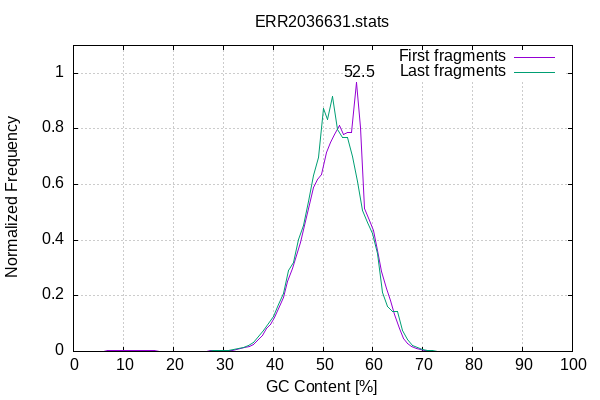 
            set terminal png size 600,400 truecolor
            set output "ERR2036631-gc-content.png"
            set grid xtics ytics y2tics back lc rgb "#cccccc"
            set title "ERR2036631.stats" noenhanced
            set ylabel "Normalized Frequency"
            set xlabel "GC Content [%]"
            set yrange [0:1.1]
            set label sprintf("%.1f",52.51) at 52.51,1 front offset 1,0
            plot '-' smooth csplines with lines lc 1 title 'First fragments' , '-' smooth csplines with lines lc 2 title 'Last fragments'
        0	0.000160
0	0.000158
1	0.000216
1	0.000372
2	0.000535
2	0.000617
3	0.000801
3	0.001002
4	0.001089
4	0.001283
5	0.001402
5	0.001516
6	0.001632
6	0.001696
7	0.001830
7	0.001835
8	0.001941
8	0.002017
9	0.002023
9	0.002060
10	0.002043
10	0.002063
11	0.002093
11	0.002094
12	0.002076
12	0.002047
13	0.002060
13	0.002071
14	0.002060
14	0.002109
15	0.002069
15	0.002068
16	0.002007
16	0.001851
17	0.001830
17	0.001768
18	0.001693
18	0.001658
19	0.001620
19	0.001538
20	0.001493
20	0.001435
21	0.001443
21	0.001387
22	0.001292
22	0.001261
23	0.001260
23	0.001246
24	0.001209
24	0.001238
25	0.001363
25	0.001339
26	0.001498
26	0.001574
27	0.001553
27	0.001843
28	0.001941
28	0.002000
29	0.002200
29	0.002216
30	0.002422
30	0.002808
31	0.003068
31	0.003457
32	0.004541
32	0.005267
33	0.006987
33	0.009076
34	0.010250
34	0.012295
35	0.013813
35	0.019298
36	0.023150
36	0.024724
37	0.035453
37	0.049459
38	0.055584
38	0.069986
39	0.088511
39	0.091724
40	0.104737
40	0.112341
41	0.142096
41	0.165321
42	0.171427
42	0.210732
43	0.248267
43	0.260937
44	0.306022
44	0.313062
45	0.346280
45	0.382275
46	0.390620
46	0.454852
47	0.504496
47	0.513620
48	0.558271
48	0.612138
49	0.618419
50	0.645531
50	0.650003
51	0.730806
51	0.754834
52	0.747687
52	0.768339
53	0.817123
53	0.814285
54	0.781944
54	0.781504
55	0.782164
55	0.790017
56	0.788637
56	0.837592
57	1.000000
57	0.960094
58	0.677148
58	0.525088
59	0.508996
59	0.447632
60	0.441362
60	0.439030
61	0.368266
61	0.354002
62	0.311743
62	0.230890
63	0.222486
63	0.199799
64	0.164704
64	0.149767
65	0.102215
65	0.092812
66	0.064292
66	0.039081
67	0.035235
67	0.024390
68	0.016746
68	0.015045
69	0.010693
69	0.006594
70	0.006202
70	0.003784
71	0.003226
71	0.002164
72	0.001306
72	0.001099
73	0.000762
73	0.000569
74	0.000517
74	0.000415
75	0.000337
75	0.000261
76	0.000205
76	0.000172
77	0.000124
77	0.000083
78	0.000060
78	0.000054
79	0.000042
79	0.000035
80	0.000022
80	0.000014
81	0.000010
81	0.000006
82	0.000004
82	0.000003
83	0.000004
85	0.000002
end
0	0.000405
0	0.000447
1	0.000458
1	0.000478
2	0.000536
2	0.000551
3	0.000532
3	0.000505
4	0.000503
4	0.000513
5	0.000529
5	0.000493
6	0.000521
6	0.000520
7	0.000464
7	0.000485
8	0.000476
8	0.000466
9	0.000500
9	0.000503
10	0.000498
10	0.000494
11	0.000480
11	0.000475
12	0.000468
12	0.000457
13	0.000506
13	0.000530
14	0.000493
14	0.000500
15	0.000462
15	0.000538
16	0.000535
16	0.000508
17	0.000488
17	0.000472
18	0.000476
18	0.000547
19	0.000574
19	0.000517
20	0.000519
20	0.000533
21	0.000557
21	0.000595
22	0.000590
22	0.000625
23	0.000646
23	0.000700
24	0.000742
24	0.000779
25	0.001026
25	0.001051
26	0.001344
26	0.001586
27	0.001565
27	0.001773
28	0.002113
28	0.002162
29	0.002471
29	0.002599
30	0.003067
30	0.003389
31	0.003610
31	0.004206
32	0.005973
32	0.006712
33	0.009642
33	0.012858
34	0.013909
34	0.017904
35	0.019188
35	0.025566
36	0.031860
36	0.033358
37	0.047127
37	0.061343
38	0.065340
38	0.083130
39	0.099961
39	0.104499
40	0.123912
40	0.127972
41	0.157232
41	0.182826
42	0.188632
42	0.230233
43	0.287228
43	0.294709
44	0.314758
44	0.326112
45	0.385313
45	0.417448
46	0.424423
46	0.478028
47	0.531312
47	0.544648
48	0.597249
48	0.670964
49	0.696522
50	0.856217
50	0.890102
51	0.860222
51	0.810914
52	0.829879
52	1.000000
53	0.800815
53	0.792713
54	0.743728
54	0.793374
55	0.794836
55	0.746807
56	0.740571
56	0.663290
57	0.617009
57	0.608507
58	0.530266
58	0.481105
59	0.473569
59	0.453469
60	0.450711
60	0.398940
61	0.364235
61	0.341795
62	0.240024
62	0.184510
63	0.175603
63	0.148257
64	0.142566
64	0.142927
65	0.147623
65	0.138069
66	0.095412
66	0.056962
67	0.052455
67	0.035687
68	0.021988
68	0.019717
69	0.015101
69	0.010194
70	0.009128
70	0.005685
71	0.004903
71	0.003751
72	0.002648
72	0.002247
73	0.001750
73	0.001394
74	0.001193
74	0.001026
75	0.000803
75	0.000628
76	0.000488
76	0.000405
77	0.000347
77	0.000278
78	0.000227
78	0.000197
79	0.000164
79	0.000135
80	0.000110
80	0.000101
81	0.000077
81	0.000060
82	0.000049
82	0.000038
83	0.000020
83	0.000017
84	0.000011
84	0.000013
85	0.000010
85	0.000006
86	0.000001
87	0.000002
87	0.000003
88	0.000002
88	0.000003
89	0.000001
90	0.000002
91	0.000003
92	0.000001
93	0.000003
93	0.000002
95	0.000000
96	0.000003
97	0.000002
97	0.000003
98	0.000002
99	0.000001
end
